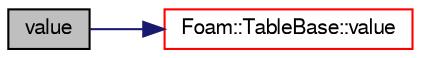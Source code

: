 digraph "value"
{
  bgcolor="transparent";
  edge [fontname="FreeSans",fontsize="10",labelfontname="FreeSans",labelfontsize="10"];
  node [fontname="FreeSans",fontsize="10",shape=record];
  rankdir="LR";
  Node133 [label="value",height=0.2,width=0.4,color="black", fillcolor="grey75", style="filled", fontcolor="black"];
  Node133 -> Node134 [color="midnightblue",fontsize="10",style="solid",fontname="FreeSans"];
  Node134 [label="Foam::TableBase::value",height=0.2,width=0.4,color="red",URL="$a27674.html#ac11ed92391589b8953835586fa3cca8c",tooltip="Return Table value. "];
}
